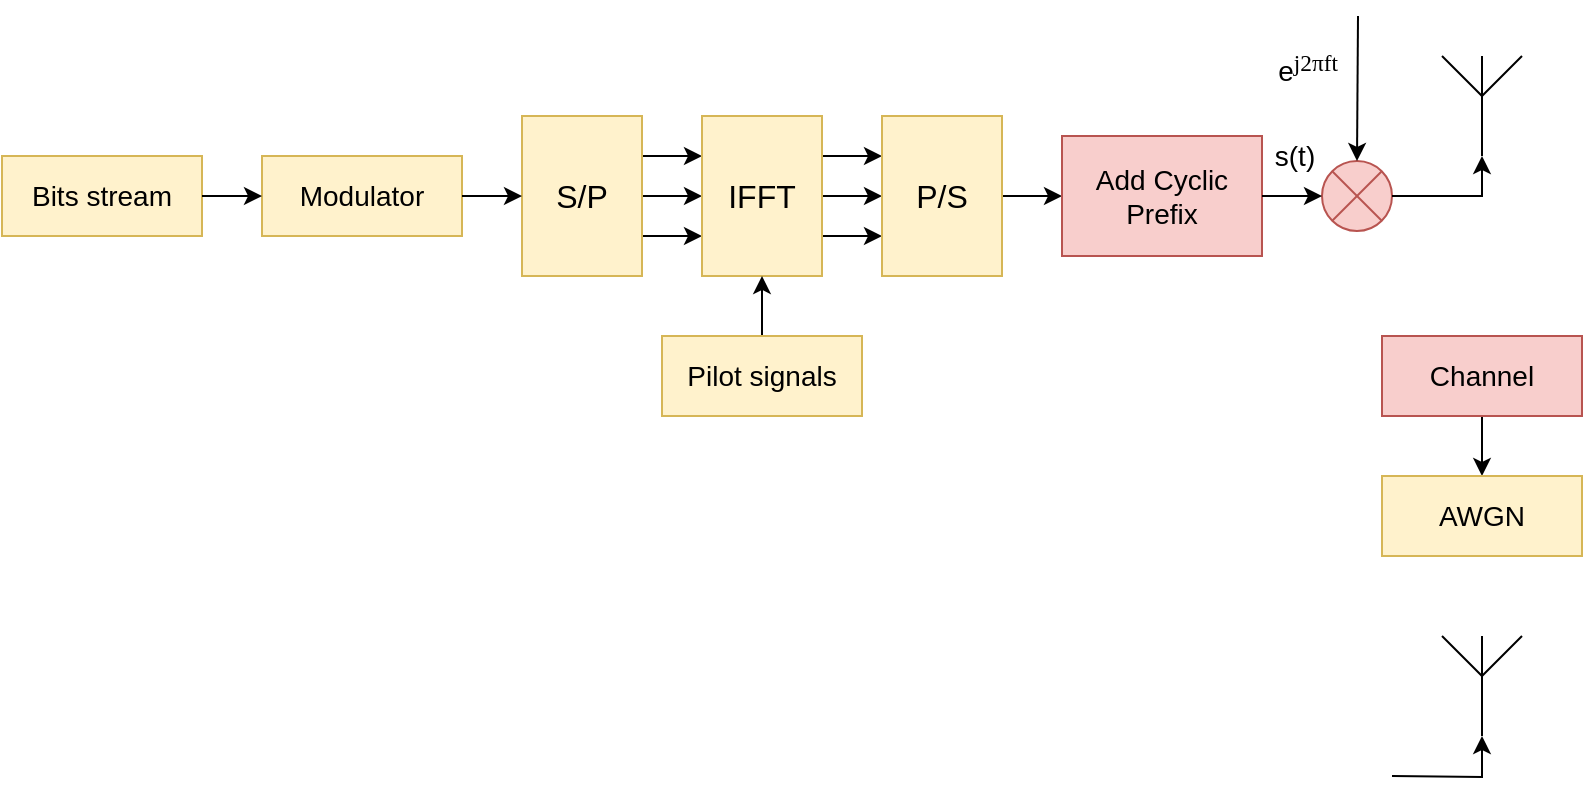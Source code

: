 <mxfile version="24.1.0" type="github">
  <diagram name="Страница — 1" id="Q2HFuk-CNmRQg0nZWxVH">
    <mxGraphModel dx="1050" dy="557" grid="1" gridSize="10" guides="1" tooltips="1" connect="1" arrows="1" fold="1" page="1" pageScale="1" pageWidth="827" pageHeight="1169" math="0" shadow="0">
      <root>
        <mxCell id="0" />
        <mxCell id="1" parent="0" />
        <mxCell id="ArrmUuo4qOU89jzBVSeP-1" value="&lt;font style=&quot;font-size: 14px;&quot; face=&quot;Helvetica&quot;&gt;Bits stream&lt;/font&gt;" style="rounded=0;whiteSpace=wrap;html=1;fillColor=#fff2cc;strokeColor=#d6b656;" vertex="1" parent="1">
          <mxGeometry x="20" y="80" width="100" height="40" as="geometry" />
        </mxCell>
        <mxCell id="ArrmUuo4qOU89jzBVSeP-2" value="&lt;font style=&quot;font-size: 14px;&quot; face=&quot;Helvetica&quot;&gt;Modulator&lt;/font&gt;" style="rounded=0;whiteSpace=wrap;html=1;fillColor=#fff2cc;strokeColor=#d6b656;" vertex="1" parent="1">
          <mxGeometry x="150" y="80" width="100" height="40" as="geometry" />
        </mxCell>
        <mxCell id="ArrmUuo4qOU89jzBVSeP-15" style="edgeStyle=orthogonalEdgeStyle;rounded=0;orthogonalLoop=1;jettySize=auto;html=1;exitX=0.75;exitY=0;exitDx=0;exitDy=0;entryX=0.75;entryY=1;entryDx=0;entryDy=0;" edge="1" parent="1" source="ArrmUuo4qOU89jzBVSeP-3" target="ArrmUuo4qOU89jzBVSeP-4">
          <mxGeometry relative="1" as="geometry" />
        </mxCell>
        <mxCell id="ArrmUuo4qOU89jzBVSeP-19" style="edgeStyle=orthogonalEdgeStyle;rounded=0;orthogonalLoop=1;jettySize=auto;html=1;exitX=0.5;exitY=0;exitDx=0;exitDy=0;entryX=0.5;entryY=1;entryDx=0;entryDy=0;" edge="1" parent="1" source="ArrmUuo4qOU89jzBVSeP-3" target="ArrmUuo4qOU89jzBVSeP-4">
          <mxGeometry relative="1" as="geometry" />
        </mxCell>
        <mxCell id="ArrmUuo4qOU89jzBVSeP-20" style="edgeStyle=orthogonalEdgeStyle;rounded=0;orthogonalLoop=1;jettySize=auto;html=1;exitX=0.25;exitY=0;exitDx=0;exitDy=0;entryX=0.25;entryY=1;entryDx=0;entryDy=0;" edge="1" parent="1" source="ArrmUuo4qOU89jzBVSeP-3" target="ArrmUuo4qOU89jzBVSeP-4">
          <mxGeometry relative="1" as="geometry" />
        </mxCell>
        <mxCell id="ArrmUuo4qOU89jzBVSeP-3" value="&lt;font size=&quot;3&quot;&gt;S/P&lt;/font&gt;" style="rounded=0;whiteSpace=wrap;html=1;direction=south;fillColor=#fff2cc;strokeColor=#d6b656;" vertex="1" parent="1">
          <mxGeometry x="280" y="60" width="60" height="80" as="geometry" />
        </mxCell>
        <mxCell id="ArrmUuo4qOU89jzBVSeP-22" style="edgeStyle=orthogonalEdgeStyle;rounded=0;orthogonalLoop=1;jettySize=auto;html=1;exitX=0.75;exitY=0;exitDx=0;exitDy=0;entryX=0.75;entryY=1;entryDx=0;entryDy=0;" edge="1" parent="1" source="ArrmUuo4qOU89jzBVSeP-4" target="ArrmUuo4qOU89jzBVSeP-5">
          <mxGeometry relative="1" as="geometry" />
        </mxCell>
        <mxCell id="ArrmUuo4qOU89jzBVSeP-23" style="edgeStyle=orthogonalEdgeStyle;rounded=0;orthogonalLoop=1;jettySize=auto;html=1;exitX=0.5;exitY=0;exitDx=0;exitDy=0;entryX=0.5;entryY=1;entryDx=0;entryDy=0;" edge="1" parent="1" source="ArrmUuo4qOU89jzBVSeP-4" target="ArrmUuo4qOU89jzBVSeP-5">
          <mxGeometry relative="1" as="geometry" />
        </mxCell>
        <mxCell id="ArrmUuo4qOU89jzBVSeP-24" style="edgeStyle=orthogonalEdgeStyle;rounded=0;orthogonalLoop=1;jettySize=auto;html=1;exitX=0.25;exitY=0;exitDx=0;exitDy=0;entryX=0.25;entryY=1;entryDx=0;entryDy=0;" edge="1" parent="1" source="ArrmUuo4qOU89jzBVSeP-4" target="ArrmUuo4qOU89jzBVSeP-5">
          <mxGeometry relative="1" as="geometry" />
        </mxCell>
        <mxCell id="ArrmUuo4qOU89jzBVSeP-4" value="&lt;font size=&quot;3&quot;&gt;IFFT&lt;/font&gt;" style="rounded=0;whiteSpace=wrap;html=1;direction=south;fillColor=#fff2cc;strokeColor=#d6b656;" vertex="1" parent="1">
          <mxGeometry x="370" y="60" width="60" height="80" as="geometry" />
        </mxCell>
        <mxCell id="ArrmUuo4qOU89jzBVSeP-25" style="edgeStyle=orthogonalEdgeStyle;rounded=0;orthogonalLoop=1;jettySize=auto;html=1;exitX=0.5;exitY=0;exitDx=0;exitDy=0;entryX=0;entryY=0.5;entryDx=0;entryDy=0;" edge="1" parent="1" source="ArrmUuo4qOU89jzBVSeP-5" target="ArrmUuo4qOU89jzBVSeP-7">
          <mxGeometry relative="1" as="geometry" />
        </mxCell>
        <mxCell id="ArrmUuo4qOU89jzBVSeP-5" value="&lt;font size=&quot;3&quot;&gt;P/S&lt;/font&gt;" style="rounded=0;whiteSpace=wrap;html=1;direction=south;fillColor=#fff2cc;strokeColor=#d6b656;" vertex="1" parent="1">
          <mxGeometry x="460" y="60" width="60" height="80" as="geometry" />
        </mxCell>
        <mxCell id="ArrmUuo4qOU89jzBVSeP-21" style="edgeStyle=orthogonalEdgeStyle;rounded=0;orthogonalLoop=1;jettySize=auto;html=1;exitX=0.5;exitY=0;exitDx=0;exitDy=0;entryX=1;entryY=0.5;entryDx=0;entryDy=0;" edge="1" parent="1" source="ArrmUuo4qOU89jzBVSeP-6" target="ArrmUuo4qOU89jzBVSeP-4">
          <mxGeometry relative="1" as="geometry" />
        </mxCell>
        <mxCell id="ArrmUuo4qOU89jzBVSeP-6" value="&lt;font style=&quot;font-size: 14px;&quot; face=&quot;Helvetica&quot;&gt;Pilot signals&lt;/font&gt;" style="rounded=0;whiteSpace=wrap;html=1;fillColor=#fff2cc;strokeColor=#d6b656;" vertex="1" parent="1">
          <mxGeometry x="350" y="170" width="100" height="40" as="geometry" />
        </mxCell>
        <mxCell id="ArrmUuo4qOU89jzBVSeP-7" value="&lt;font style=&quot;font-size: 14px;&quot; face=&quot;Helvetica&quot;&gt;Add Cyclic Prefix&lt;/font&gt;" style="rounded=0;whiteSpace=wrap;html=1;fillColor=#f8cecc;strokeColor=#b85450;" vertex="1" parent="1">
          <mxGeometry x="550" y="70" width="100" height="60" as="geometry" />
        </mxCell>
        <mxCell id="ArrmUuo4qOU89jzBVSeP-10" value="" style="endArrow=classic;html=1;rounded=0;exitX=1;exitY=0.5;exitDx=0;exitDy=0;entryX=0;entryY=0.5;entryDx=0;entryDy=0;" edge="1" parent="1" source="ArrmUuo4qOU89jzBVSeP-1" target="ArrmUuo4qOU89jzBVSeP-2">
          <mxGeometry width="50" height="50" relative="1" as="geometry">
            <mxPoint x="460" y="220" as="sourcePoint" />
            <mxPoint x="510" y="170" as="targetPoint" />
          </mxGeometry>
        </mxCell>
        <mxCell id="ArrmUuo4qOU89jzBVSeP-11" value="" style="endArrow=classic;html=1;rounded=0;exitX=1;exitY=0.5;exitDx=0;exitDy=0;entryX=0.5;entryY=1;entryDx=0;entryDy=0;" edge="1" parent="1" source="ArrmUuo4qOU89jzBVSeP-2" target="ArrmUuo4qOU89jzBVSeP-3">
          <mxGeometry width="50" height="50" relative="1" as="geometry">
            <mxPoint x="130" y="110" as="sourcePoint" />
            <mxPoint x="160" y="110" as="targetPoint" />
          </mxGeometry>
        </mxCell>
        <mxCell id="ArrmUuo4qOU89jzBVSeP-32" value="" style="verticalLabelPosition=bottom;verticalAlign=top;html=1;shape=mxgraph.flowchart.or;fillColor=#f8cecc;strokeColor=#b85450;" vertex="1" parent="1">
          <mxGeometry x="680" y="82.5" width="35" height="35" as="geometry" />
        </mxCell>
        <mxCell id="ArrmUuo4qOU89jzBVSeP-33" style="edgeStyle=orthogonalEdgeStyle;rounded=0;orthogonalLoop=1;jettySize=auto;html=1;entryX=0;entryY=0.5;entryDx=0;entryDy=0;entryPerimeter=0;" edge="1" parent="1" source="ArrmUuo4qOU89jzBVSeP-7" target="ArrmUuo4qOU89jzBVSeP-32">
          <mxGeometry relative="1" as="geometry" />
        </mxCell>
        <mxCell id="ArrmUuo4qOU89jzBVSeP-34" value="s(t)" style="edgeLabel;html=1;align=center;verticalAlign=bottom;resizable=0;points=[];labelPosition=center;verticalLabelPosition=top;textDirection=ltr;fontSize=14;" vertex="1" connectable="0" parent="ArrmUuo4qOU89jzBVSeP-33">
          <mxGeometry x="0.44" y="-2" relative="1" as="geometry">
            <mxPoint y="-12" as="offset" />
          </mxGeometry>
        </mxCell>
        <mxCell id="ArrmUuo4qOU89jzBVSeP-35" value="" style="endArrow=classic;html=1;rounded=0;entryX=0.5;entryY=0;entryDx=0;entryDy=0;entryPerimeter=0;" edge="1" parent="1" target="ArrmUuo4qOU89jzBVSeP-32">
          <mxGeometry width="50" height="50" relative="1" as="geometry">
            <mxPoint x="698" y="10" as="sourcePoint" />
            <mxPoint x="697" as="targetPoint" />
          </mxGeometry>
        </mxCell>
        <mxCell id="ArrmUuo4qOU89jzBVSeP-36" value="e&lt;span style=&quot;font-family: &amp;quot;Cambria Math&amp;quot;; text-align: center; text-indent: 0in;&quot;&gt;&lt;sup&gt;j2πft&lt;/sup&gt;&lt;/span&gt;" style="edgeLabel;html=1;align=right;verticalAlign=middle;resizable=0;points=[];labelPosition=left;verticalLabelPosition=middle;fontSize=14;" vertex="1" connectable="0" parent="ArrmUuo4qOU89jzBVSeP-35">
          <mxGeometry x="-0.191" relative="1" as="geometry">
            <mxPoint x="-9" y="-3" as="offset" />
          </mxGeometry>
        </mxCell>
        <mxCell id="ArrmUuo4qOU89jzBVSeP-37" value="" style="verticalLabelPosition=bottom;shadow=0;dashed=0;align=center;html=1;verticalAlign=top;shape=mxgraph.electrical.radio.aerial_-_antenna_1;" vertex="1" parent="1">
          <mxGeometry x="740" y="30" width="40" height="50" as="geometry" />
        </mxCell>
        <mxCell id="ArrmUuo4qOU89jzBVSeP-38" style="edgeStyle=orthogonalEdgeStyle;rounded=0;orthogonalLoop=1;jettySize=auto;html=1;exitX=1;exitY=0.5;exitDx=0;exitDy=0;exitPerimeter=0;entryX=0.5;entryY=1;entryDx=0;entryDy=0;entryPerimeter=0;" edge="1" parent="1" source="ArrmUuo4qOU89jzBVSeP-32" target="ArrmUuo4qOU89jzBVSeP-37">
          <mxGeometry relative="1" as="geometry" />
        </mxCell>
        <mxCell id="ArrmUuo4qOU89jzBVSeP-45" style="edgeStyle=orthogonalEdgeStyle;rounded=0;orthogonalLoop=1;jettySize=auto;html=1;exitX=0.5;exitY=1;exitDx=0;exitDy=0;entryX=0.5;entryY=0;entryDx=0;entryDy=0;" edge="1" parent="1" source="ArrmUuo4qOU89jzBVSeP-41" target="ArrmUuo4qOU89jzBVSeP-44">
          <mxGeometry relative="1" as="geometry" />
        </mxCell>
        <mxCell id="ArrmUuo4qOU89jzBVSeP-41" value="&lt;font style=&quot;font-size: 14px;&quot; face=&quot;Helvetica&quot;&gt;Channel&lt;/font&gt;" style="rounded=0;whiteSpace=wrap;html=1;fillColor=#f8cecc;strokeColor=#b85450;" vertex="1" parent="1">
          <mxGeometry x="710" y="170" width="100" height="40" as="geometry" />
        </mxCell>
        <mxCell id="ArrmUuo4qOU89jzBVSeP-42" value="" style="verticalLabelPosition=bottom;shadow=0;dashed=0;align=center;html=1;verticalAlign=top;shape=mxgraph.electrical.radio.aerial_-_antenna_1;" vertex="1" parent="1">
          <mxGeometry x="740" y="320" width="40" height="50" as="geometry" />
        </mxCell>
        <mxCell id="ArrmUuo4qOU89jzBVSeP-43" style="edgeStyle=orthogonalEdgeStyle;rounded=0;orthogonalLoop=1;jettySize=auto;html=1;exitX=1;exitY=0.5;exitDx=0;exitDy=0;exitPerimeter=0;entryX=0.5;entryY=1;entryDx=0;entryDy=0;entryPerimeter=0;" edge="1" parent="1" target="ArrmUuo4qOU89jzBVSeP-42">
          <mxGeometry relative="1" as="geometry">
            <mxPoint x="715" y="390" as="sourcePoint" />
          </mxGeometry>
        </mxCell>
        <mxCell id="ArrmUuo4qOU89jzBVSeP-44" value="&lt;font style=&quot;font-size: 14px;&quot; face=&quot;Helvetica&quot;&gt;AWGN&lt;/font&gt;" style="rounded=0;whiteSpace=wrap;html=1;fillColor=#fff2cc;strokeColor=#d6b656;" vertex="1" parent="1">
          <mxGeometry x="710" y="240" width="100" height="40" as="geometry" />
        </mxCell>
      </root>
    </mxGraphModel>
  </diagram>
</mxfile>
